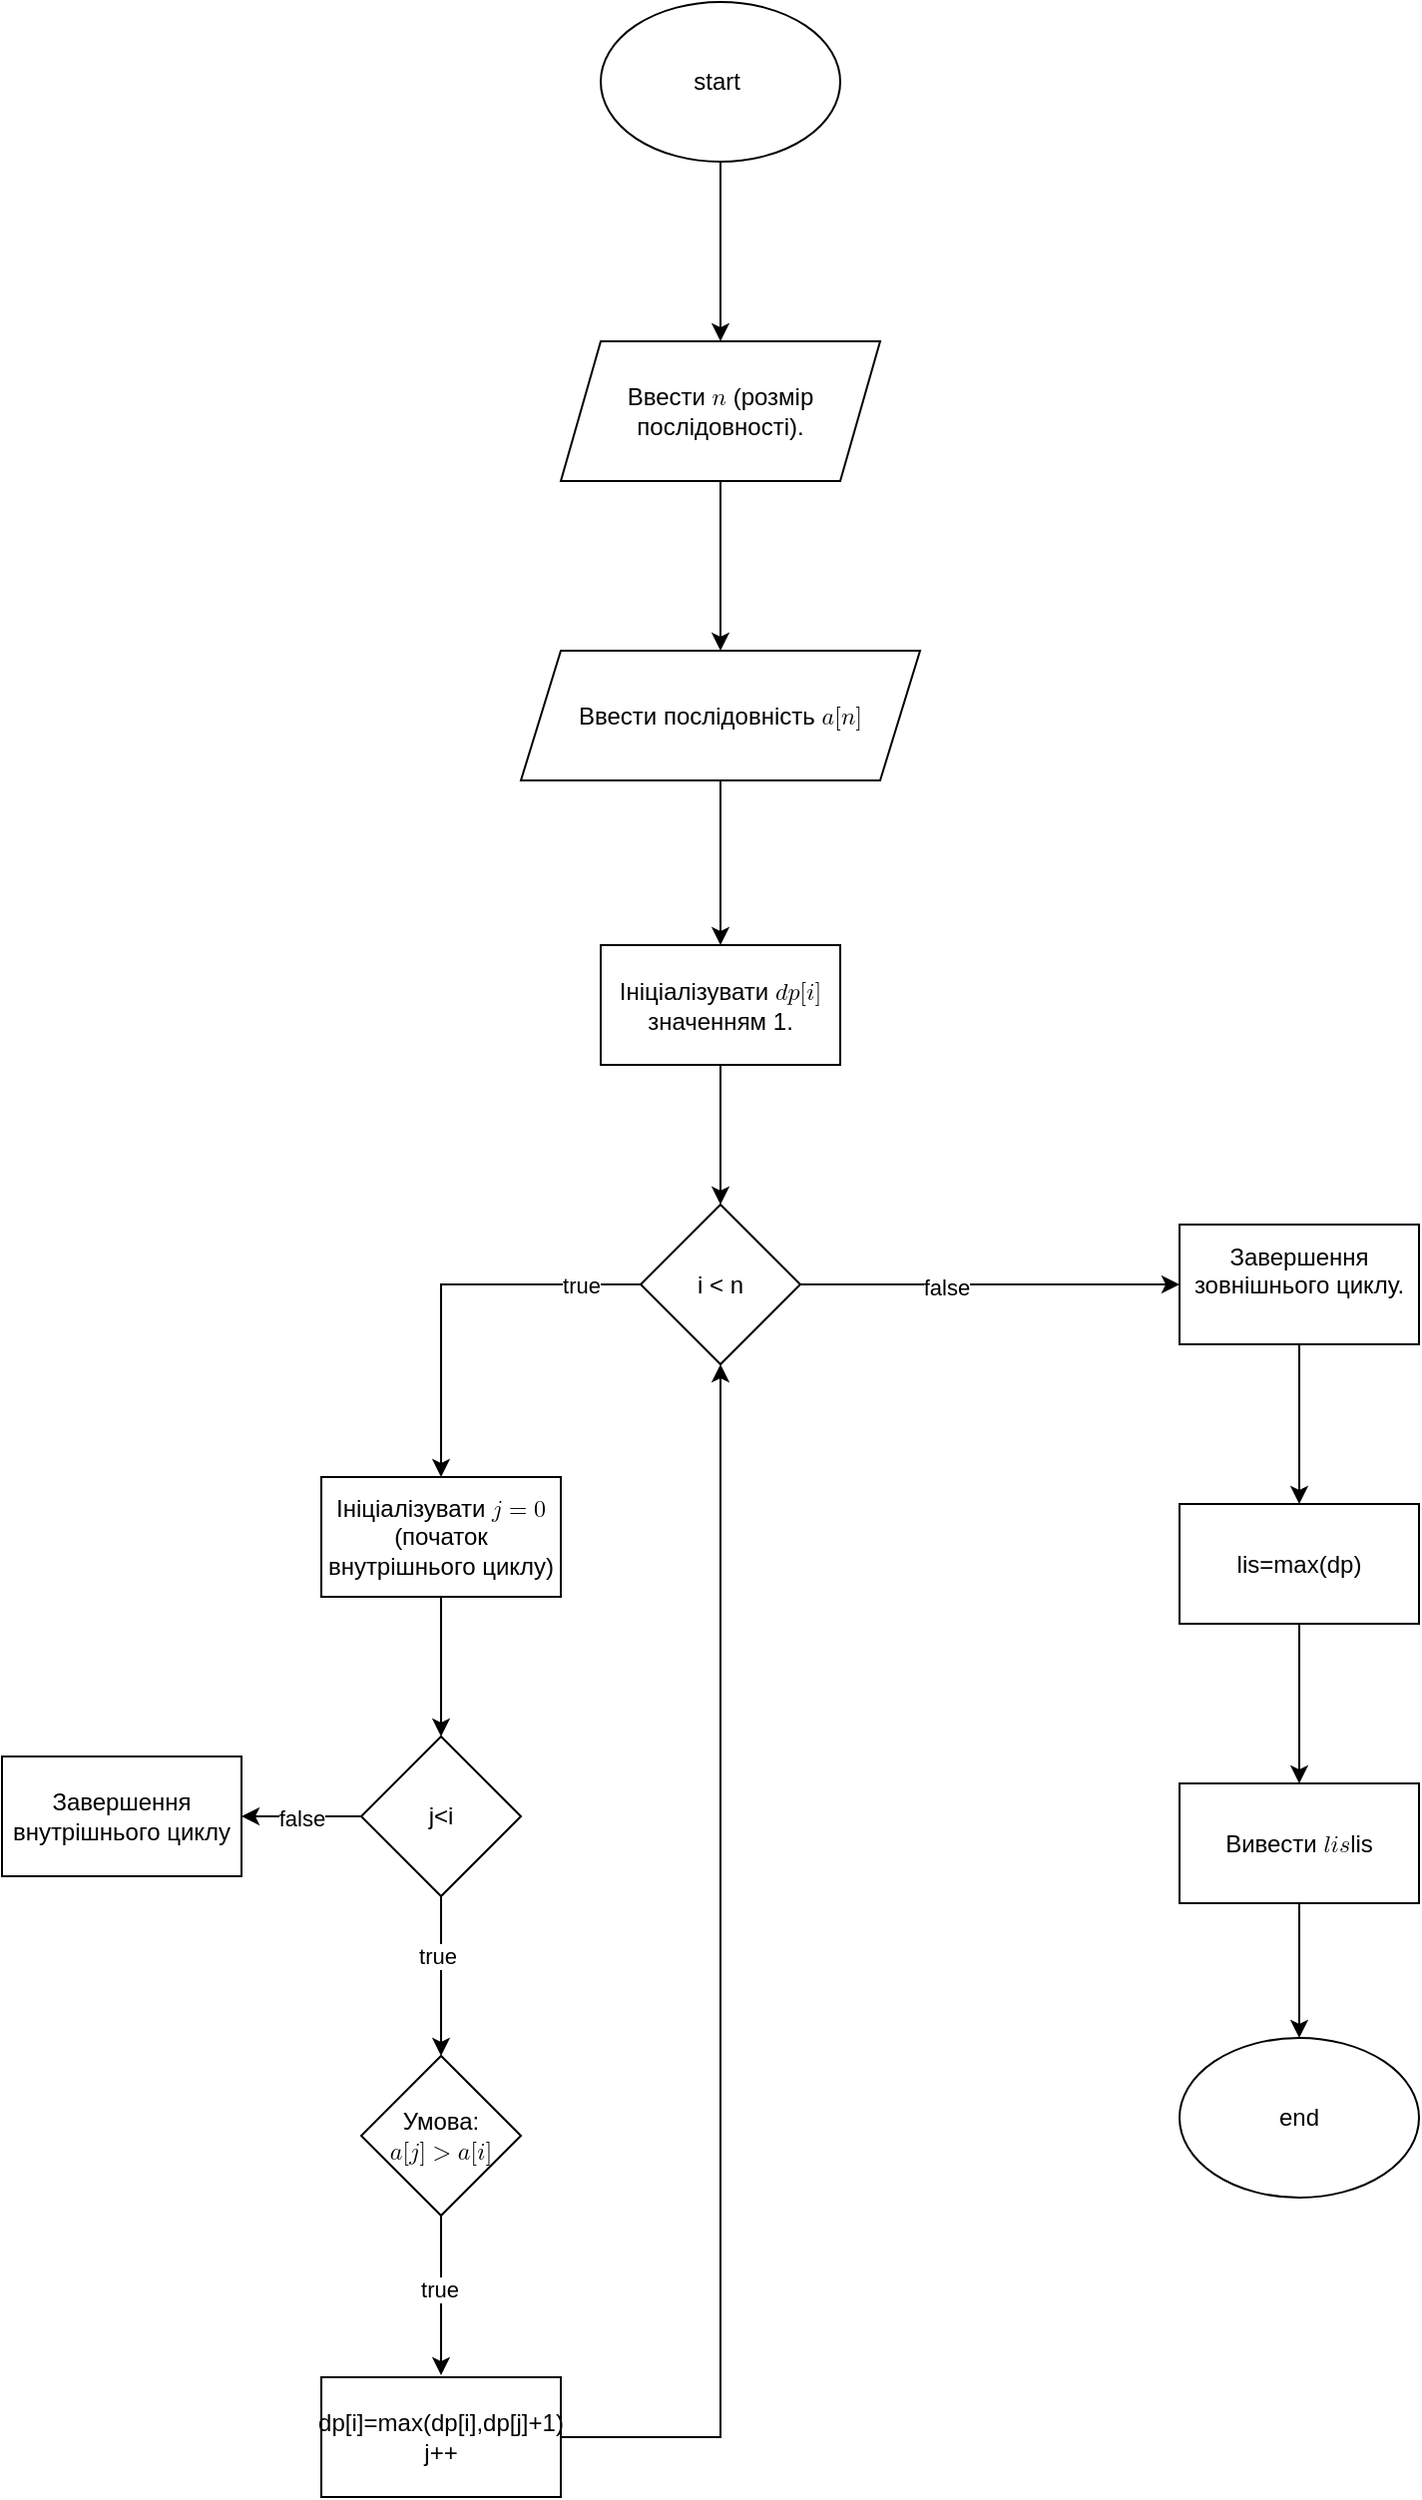 <mxfile version="24.8.8">
  <diagram name="Page-1" id="lo8VAmBi-qsWojM0uxgD">
    <mxGraphModel dx="2393" dy="771" grid="1" gridSize="10" guides="1" tooltips="1" connect="1" arrows="1" fold="1" page="1" pageScale="1" pageWidth="827" pageHeight="1169" math="0" shadow="0">
      <root>
        <mxCell id="0" />
        <mxCell id="1" parent="0" />
        <mxCell id="BmowW8GBw7AeqIfdlqTR-32" value="" style="edgeStyle=orthogonalEdgeStyle;rounded=0;orthogonalLoop=1;jettySize=auto;html=1;" edge="1" parent="1" source="BmowW8GBw7AeqIfdlqTR-30">
          <mxGeometry relative="1" as="geometry">
            <mxPoint x="-660" y="540" as="targetPoint" />
          </mxGeometry>
        </mxCell>
        <mxCell id="BmowW8GBw7AeqIfdlqTR-30" value="start&amp;nbsp;" style="ellipse;whiteSpace=wrap;html=1;" vertex="1" parent="1">
          <mxGeometry x="-720" y="370" width="120" height="80" as="geometry" />
        </mxCell>
        <mxCell id="BmowW8GBw7AeqIfdlqTR-35" value="" style="edgeStyle=orthogonalEdgeStyle;rounded=0;orthogonalLoop=1;jettySize=auto;html=1;" edge="1" parent="1" source="BmowW8GBw7AeqIfdlqTR-33" target="BmowW8GBw7AeqIfdlqTR-34">
          <mxGeometry relative="1" as="geometry" />
        </mxCell>
        <mxCell id="BmowW8GBw7AeqIfdlqTR-33" value="Ввести &lt;span class=&quot;katex&quot;&gt;&lt;span class=&quot;katex-mathml&quot;&gt;&lt;math xmlns=&quot;http://www.w3.org/1998/Math/MathML&quot;&gt;&lt;mrow&gt;&lt;mi&gt;n&lt;/mi&gt;&lt;/mrow&gt;n&lt;/math&gt;&lt;/span&gt;&lt;/span&gt;&amp;nbsp;(розмір послідовності)." style="shape=parallelogram;perimeter=parallelogramPerimeter;whiteSpace=wrap;html=1;fixedSize=1;" vertex="1" parent="1">
          <mxGeometry x="-740" y="540" width="160" height="70" as="geometry" />
        </mxCell>
        <mxCell id="BmowW8GBw7AeqIfdlqTR-37" value="" style="edgeStyle=orthogonalEdgeStyle;rounded=0;orthogonalLoop=1;jettySize=auto;html=1;" edge="1" parent="1" source="BmowW8GBw7AeqIfdlqTR-34" target="BmowW8GBw7AeqIfdlqTR-36">
          <mxGeometry relative="1" as="geometry" />
        </mxCell>
        <mxCell id="BmowW8GBw7AeqIfdlqTR-34" value="Ввести послідовність &lt;span class=&quot;katex&quot;&gt;&lt;span class=&quot;katex-mathml&quot;&gt;&lt;math xmlns=&quot;http://www.w3.org/1998/Math/MathML&quot;&gt;&lt;mrow&gt;&lt;mi&gt;a&lt;/mi&gt;&lt;mo stretchy=&quot;false&quot;&gt;[&lt;/mo&gt;&lt;mi&gt;n&lt;/mi&gt;&lt;mo stretchy=&quot;false&quot;&gt;]&lt;/mo&gt;&lt;/mrow&gt;a[n]&lt;/math&gt;&lt;/span&gt;&lt;br&gt;&lt;/span&gt;" style="shape=parallelogram;perimeter=parallelogramPerimeter;whiteSpace=wrap;html=1;fixedSize=1;" vertex="1" parent="1">
          <mxGeometry x="-760" y="695" width="200" height="65" as="geometry" />
        </mxCell>
        <mxCell id="BmowW8GBw7AeqIfdlqTR-39" value="" style="edgeStyle=orthogonalEdgeStyle;rounded=0;orthogonalLoop=1;jettySize=auto;html=1;" edge="1" parent="1" source="BmowW8GBw7AeqIfdlqTR-36" target="BmowW8GBw7AeqIfdlqTR-38">
          <mxGeometry relative="1" as="geometry" />
        </mxCell>
        <mxCell id="BmowW8GBw7AeqIfdlqTR-36" value="Ініціалізувати &lt;span class=&quot;katex&quot;&gt;&lt;span class=&quot;katex-mathml&quot;&gt;&lt;math xmlns=&quot;http://www.w3.org/1998/Math/MathML&quot;&gt;&lt;mrow&gt;&lt;mi&gt;d&lt;/mi&gt;&lt;mi&gt;p&lt;/mi&gt;&lt;mo stretchy=&quot;false&quot;&gt;[&lt;/mo&gt;&lt;mi&gt;i&lt;/mi&gt;&lt;mo stretchy=&quot;false&quot;&gt;]&lt;/mo&gt;&lt;/mrow&gt;dp[i]&lt;/math&gt;&lt;/span&gt;&lt;/span&gt;значенням 1." style="whiteSpace=wrap;html=1;" vertex="1" parent="1">
          <mxGeometry x="-720" y="842.5" width="120" height="60" as="geometry" />
        </mxCell>
        <mxCell id="BmowW8GBw7AeqIfdlqTR-41" value="" style="edgeStyle=orthogonalEdgeStyle;rounded=0;orthogonalLoop=1;jettySize=auto;html=1;" edge="1" parent="1" source="BmowW8GBw7AeqIfdlqTR-38" target="BmowW8GBw7AeqIfdlqTR-40">
          <mxGeometry relative="1" as="geometry" />
        </mxCell>
        <mxCell id="BmowW8GBw7AeqIfdlqTR-42" value="true" style="edgeLabel;html=1;align=center;verticalAlign=middle;resizable=0;points=[];" vertex="1" connectable="0" parent="BmowW8GBw7AeqIfdlqTR-41">
          <mxGeometry x="-0.695" relative="1" as="geometry">
            <mxPoint as="offset" />
          </mxGeometry>
        </mxCell>
        <mxCell id="BmowW8GBw7AeqIfdlqTR-56" value="" style="edgeStyle=orthogonalEdgeStyle;rounded=0;orthogonalLoop=1;jettySize=auto;html=1;" edge="1" parent="1" source="BmowW8GBw7AeqIfdlqTR-38" target="BmowW8GBw7AeqIfdlqTR-55">
          <mxGeometry relative="1" as="geometry" />
        </mxCell>
        <mxCell id="BmowW8GBw7AeqIfdlqTR-57" value="false" style="edgeLabel;html=1;align=center;verticalAlign=middle;resizable=0;points=[];" vertex="1" connectable="0" parent="BmowW8GBw7AeqIfdlqTR-56">
          <mxGeometry x="-0.233" relative="1" as="geometry">
            <mxPoint y="1" as="offset" />
          </mxGeometry>
        </mxCell>
        <mxCell id="BmowW8GBw7AeqIfdlqTR-38" value="i &amp;lt; n" style="rhombus;whiteSpace=wrap;html=1;" vertex="1" parent="1">
          <mxGeometry x="-700" y="972.5" width="80" height="80" as="geometry" />
        </mxCell>
        <mxCell id="BmowW8GBw7AeqIfdlqTR-44" value="" style="edgeStyle=orthogonalEdgeStyle;rounded=0;orthogonalLoop=1;jettySize=auto;html=1;" edge="1" parent="1" source="BmowW8GBw7AeqIfdlqTR-40" target="BmowW8GBw7AeqIfdlqTR-43">
          <mxGeometry relative="1" as="geometry" />
        </mxCell>
        <mxCell id="BmowW8GBw7AeqIfdlqTR-40" value="Ініціалізувати &lt;span class=&quot;katex&quot;&gt;&lt;span class=&quot;katex-mathml&quot;&gt;&lt;math xmlns=&quot;http://www.w3.org/1998/Math/MathML&quot;&gt;&lt;mrow&gt;&lt;mi&gt;j&lt;/mi&gt;&lt;mo&gt;=&lt;/mo&gt;&lt;mn&gt;0&lt;/mn&gt;&lt;/mrow&gt;j = 0&lt;/math&gt;&lt;/span&gt;&lt;/span&gt;(початок внутрішнього циклу)" style="whiteSpace=wrap;html=1;" vertex="1" parent="1">
          <mxGeometry x="-860" y="1109" width="120" height="60" as="geometry" />
        </mxCell>
        <mxCell id="BmowW8GBw7AeqIfdlqTR-46" value="" style="edgeStyle=orthogonalEdgeStyle;rounded=0;orthogonalLoop=1;jettySize=auto;html=1;" edge="1" parent="1" source="BmowW8GBw7AeqIfdlqTR-43" target="BmowW8GBw7AeqIfdlqTR-45">
          <mxGeometry relative="1" as="geometry" />
        </mxCell>
        <mxCell id="BmowW8GBw7AeqIfdlqTR-47" value="true" style="edgeLabel;html=1;align=center;verticalAlign=middle;resizable=0;points=[];" vertex="1" connectable="0" parent="BmowW8GBw7AeqIfdlqTR-46">
          <mxGeometry x="-0.25" y="-2" relative="1" as="geometry">
            <mxPoint as="offset" />
          </mxGeometry>
        </mxCell>
        <mxCell id="BmowW8GBw7AeqIfdlqTR-54" value="" style="edgeStyle=orthogonalEdgeStyle;rounded=0;orthogonalLoop=1;jettySize=auto;html=1;" edge="1" parent="1" source="BmowW8GBw7AeqIfdlqTR-43" target="BmowW8GBw7AeqIfdlqTR-53">
          <mxGeometry relative="1" as="geometry" />
        </mxCell>
        <mxCell id="BmowW8GBw7AeqIfdlqTR-58" value="false" style="edgeLabel;html=1;align=center;verticalAlign=middle;resizable=0;points=[];" vertex="1" connectable="0" parent="BmowW8GBw7AeqIfdlqTR-54">
          <mxGeometry y="1" relative="1" as="geometry">
            <mxPoint as="offset" />
          </mxGeometry>
        </mxCell>
        <mxCell id="BmowW8GBw7AeqIfdlqTR-43" value="&lt;span class=&quot;base&quot;&gt;&lt;span class=&quot;mord mathnormal&quot;&gt;j&lt;/span&gt;&lt;span class=&quot;mspace&quot;&gt;&lt;/span&gt;&lt;span class=&quot;mrel&quot;&gt;&amp;lt;&lt;/span&gt;&lt;span class=&quot;mspace&quot;&gt;&lt;/span&gt;&lt;/span&gt;&lt;span class=&quot;base&quot;&gt;&lt;span class=&quot;strut&quot;&gt;&lt;/span&gt;&lt;span class=&quot;mord mathnormal&quot;&gt;i&lt;/span&gt;&lt;/span&gt;" style="rhombus;whiteSpace=wrap;html=1;" vertex="1" parent="1">
          <mxGeometry x="-840" y="1239" width="80" height="80" as="geometry" />
        </mxCell>
        <mxCell id="BmowW8GBw7AeqIfdlqTR-49" value="" style="edgeStyle=orthogonalEdgeStyle;rounded=0;orthogonalLoop=1;jettySize=auto;html=1;" edge="1" parent="1" source="BmowW8GBw7AeqIfdlqTR-45">
          <mxGeometry relative="1" as="geometry">
            <mxPoint x="-800" y="1559" as="targetPoint" />
          </mxGeometry>
        </mxCell>
        <mxCell id="BmowW8GBw7AeqIfdlqTR-51" value="true" style="edgeLabel;html=1;align=center;verticalAlign=middle;resizable=0;points=[];" vertex="1" connectable="0" parent="BmowW8GBw7AeqIfdlqTR-49">
          <mxGeometry x="-0.081" y="-1" relative="1" as="geometry">
            <mxPoint as="offset" />
          </mxGeometry>
        </mxCell>
        <mxCell id="BmowW8GBw7AeqIfdlqTR-45" value="Умова: &lt;span class=&quot;katex&quot;&gt;&lt;span class=&quot;katex-mathml&quot;&gt;&lt;math xmlns=&quot;http://www.w3.org/1998/Math/MathML&quot;&gt;&lt;mrow&gt;&lt;mi&gt;a&lt;/mi&gt;&lt;mo stretchy=&quot;false&quot;&gt;[&lt;/mo&gt;&lt;mi&gt;j&lt;/mi&gt;&lt;mo stretchy=&quot;false&quot;&gt;]&lt;/mo&gt;&lt;mo&gt;&amp;gt;&lt;/mo&gt;&lt;mi&gt;a&lt;/mi&gt;&lt;mo stretchy=&quot;false&quot;&gt;[&lt;/mo&gt;&lt;mi&gt;i&lt;/mi&gt;&lt;mo stretchy=&quot;false&quot;&gt;]&lt;/mo&gt;&lt;/mrow&gt;a[j] &amp;gt; a[i]&lt;/math&gt;&lt;/span&gt;&lt;br&gt;&lt;/span&gt;" style="rhombus;whiteSpace=wrap;html=1;" vertex="1" parent="1">
          <mxGeometry x="-840" y="1399" width="80" height="80" as="geometry" />
        </mxCell>
        <mxCell id="BmowW8GBw7AeqIfdlqTR-52" style="edgeStyle=orthogonalEdgeStyle;rounded=0;orthogonalLoop=1;jettySize=auto;html=1;entryX=0.5;entryY=1;entryDx=0;entryDy=0;" edge="1" parent="1" source="BmowW8GBw7AeqIfdlqTR-50" target="BmowW8GBw7AeqIfdlqTR-38">
          <mxGeometry relative="1" as="geometry" />
        </mxCell>
        <mxCell id="BmowW8GBw7AeqIfdlqTR-50" value="&lt;span class=&quot;base&quot;&gt;&lt;span class=&quot;mord mathnormal&quot;&gt;d&lt;/span&gt;&lt;span class=&quot;mord mathnormal&quot;&gt;p&lt;/span&gt;&lt;span class=&quot;mopen&quot;&gt;[&lt;/span&gt;&lt;span class=&quot;mord mathnormal&quot;&gt;i&lt;/span&gt;&lt;span class=&quot;mclose&quot;&gt;]&lt;/span&gt;&lt;span class=&quot;mspace&quot;&gt;&lt;/span&gt;&lt;span class=&quot;mrel&quot;&gt;=&lt;/span&gt;&lt;span class=&quot;mspace&quot;&gt;&lt;/span&gt;&lt;/span&gt;&lt;span class=&quot;base&quot;&gt;&lt;span class=&quot;strut&quot;&gt;&lt;/span&gt;&lt;span class=&quot;mop&quot;&gt;max&lt;/span&gt;&lt;span class=&quot;mopen&quot;&gt;(&lt;/span&gt;&lt;span class=&quot;mord mathnormal&quot;&gt;d&lt;/span&gt;&lt;span class=&quot;mord mathnormal&quot;&gt;p&lt;/span&gt;&lt;span class=&quot;mopen&quot;&gt;[&lt;/span&gt;&lt;span class=&quot;mord mathnormal&quot;&gt;i&lt;/span&gt;&lt;span class=&quot;mclose&quot;&gt;]&lt;/span&gt;&lt;span class=&quot;mpunct&quot;&gt;,&lt;/span&gt;&lt;span class=&quot;mspace&quot;&gt;&lt;/span&gt;&lt;span class=&quot;mord mathnormal&quot;&gt;d&lt;/span&gt;&lt;span class=&quot;mord mathnormal&quot;&gt;p&lt;/span&gt;&lt;span class=&quot;mopen&quot;&gt;[&lt;/span&gt;&lt;span class=&quot;mord mathnormal&quot;&gt;j&lt;/span&gt;&lt;span class=&quot;mclose&quot;&gt;]&lt;/span&gt;&lt;span class=&quot;mspace&quot;&gt;&lt;/span&gt;&lt;span class=&quot;mbin&quot;&gt;+&lt;/span&gt;&lt;span class=&quot;mspace&quot;&gt;&lt;/span&gt;&lt;/span&gt;&lt;span class=&quot;base&quot;&gt;&lt;span class=&quot;strut&quot;&gt;&lt;/span&gt;&lt;span class=&quot;mord&quot;&gt;1&lt;/span&gt;&lt;span class=&quot;mclose&quot;&gt;)&lt;/span&gt;&lt;/span&gt;&lt;div&gt;&lt;span class=&quot;base&quot;&gt;&lt;span class=&quot;mclose&quot;&gt;j++&lt;/span&gt;&lt;/span&gt;&lt;/div&gt;" style="rounded=0;whiteSpace=wrap;html=1;" vertex="1" parent="1">
          <mxGeometry x="-860" y="1560" width="120" height="60" as="geometry" />
        </mxCell>
        <mxCell id="BmowW8GBw7AeqIfdlqTR-53" value="Завершення внутрішнього циклу" style="whiteSpace=wrap;html=1;" vertex="1" parent="1">
          <mxGeometry x="-1020" y="1249" width="120" height="60" as="geometry" />
        </mxCell>
        <mxCell id="BmowW8GBw7AeqIfdlqTR-60" value="" style="edgeStyle=orthogonalEdgeStyle;rounded=0;orthogonalLoop=1;jettySize=auto;html=1;" edge="1" parent="1" source="BmowW8GBw7AeqIfdlqTR-55" target="BmowW8GBw7AeqIfdlqTR-59">
          <mxGeometry relative="1" as="geometry" />
        </mxCell>
        <mxCell id="BmowW8GBw7AeqIfdlqTR-55" value="&#xa;Завершення зовнішнього циклу.&#xa;&#xa;" style="whiteSpace=wrap;html=1;" vertex="1" parent="1">
          <mxGeometry x="-430" y="982.5" width="120" height="60" as="geometry" />
        </mxCell>
        <mxCell id="BmowW8GBw7AeqIfdlqTR-62" value="" style="edgeStyle=orthogonalEdgeStyle;rounded=0;orthogonalLoop=1;jettySize=auto;html=1;" edge="1" parent="1" source="BmowW8GBw7AeqIfdlqTR-59" target="BmowW8GBw7AeqIfdlqTR-61">
          <mxGeometry relative="1" as="geometry" />
        </mxCell>
        <mxCell id="BmowW8GBw7AeqIfdlqTR-59" value="&lt;span class=&quot;base&quot;&gt;&lt;span class=&quot;mord mathnormal&quot;&gt;l&lt;/span&gt;&lt;span class=&quot;mord mathnormal&quot;&gt;i&lt;/span&gt;&lt;span class=&quot;mord mathnormal&quot;&gt;s&lt;/span&gt;&lt;span class=&quot;mspace&quot;&gt;&lt;/span&gt;&lt;span class=&quot;mrel&quot;&gt;=&lt;/span&gt;&lt;span class=&quot;mspace&quot;&gt;&lt;/span&gt;&lt;/span&gt;&lt;span class=&quot;base&quot;&gt;&lt;span class=&quot;strut&quot;&gt;&lt;/span&gt;&lt;span class=&quot;mop&quot;&gt;max&lt;/span&gt;&lt;span class=&quot;mopen&quot;&gt;(&lt;/span&gt;&lt;span class=&quot;mord mathnormal&quot;&gt;d&lt;/span&gt;&lt;span class=&quot;mord mathnormal&quot;&gt;p&lt;/span&gt;&lt;span class=&quot;mclose&quot;&gt;)&lt;/span&gt;&lt;/span&gt;" style="whiteSpace=wrap;html=1;" vertex="1" parent="1">
          <mxGeometry x="-430" y="1122.5" width="120" height="60" as="geometry" />
        </mxCell>
        <mxCell id="BmowW8GBw7AeqIfdlqTR-64" value="" style="edgeStyle=orthogonalEdgeStyle;rounded=0;orthogonalLoop=1;jettySize=auto;html=1;" edge="1" parent="1" source="BmowW8GBw7AeqIfdlqTR-61" target="BmowW8GBw7AeqIfdlqTR-63">
          <mxGeometry relative="1" as="geometry" />
        </mxCell>
        <mxCell id="BmowW8GBw7AeqIfdlqTR-61" value="Вивести &lt;span class=&quot;katex&quot;&gt;&lt;span class=&quot;katex-mathml&quot;&gt;&lt;math xmlns=&quot;http://www.w3.org/1998/Math/MathML&quot;&gt;&lt;mrow&gt;&lt;mi&gt;l&lt;/mi&gt;&lt;mi&gt;i&lt;/mi&gt;&lt;mi&gt;s&lt;/mi&gt;&lt;/mrow&gt;lis&lt;/math&gt;&lt;/span&gt;&lt;span aria-hidden=&quot;true&quot; class=&quot;katex-html&quot;&gt;&lt;span class=&quot;base&quot;&gt;&lt;span class=&quot;strut&quot;&gt;&lt;/span&gt;&lt;span class=&quot;mord mathnormal&quot;&gt;l&lt;/span&gt;&lt;span class=&quot;mord mathnormal&quot;&gt;i&lt;/span&gt;&lt;span class=&quot;mord mathnormal&quot;&gt;s&lt;/span&gt;&lt;/span&gt;&lt;/span&gt;&lt;/span&gt;" style="whiteSpace=wrap;html=1;" vertex="1" parent="1">
          <mxGeometry x="-430" y="1262.5" width="120" height="60" as="geometry" />
        </mxCell>
        <mxCell id="BmowW8GBw7AeqIfdlqTR-63" value="end" style="ellipse;whiteSpace=wrap;html=1;" vertex="1" parent="1">
          <mxGeometry x="-430" y="1390" width="120" height="80" as="geometry" />
        </mxCell>
      </root>
    </mxGraphModel>
  </diagram>
</mxfile>
